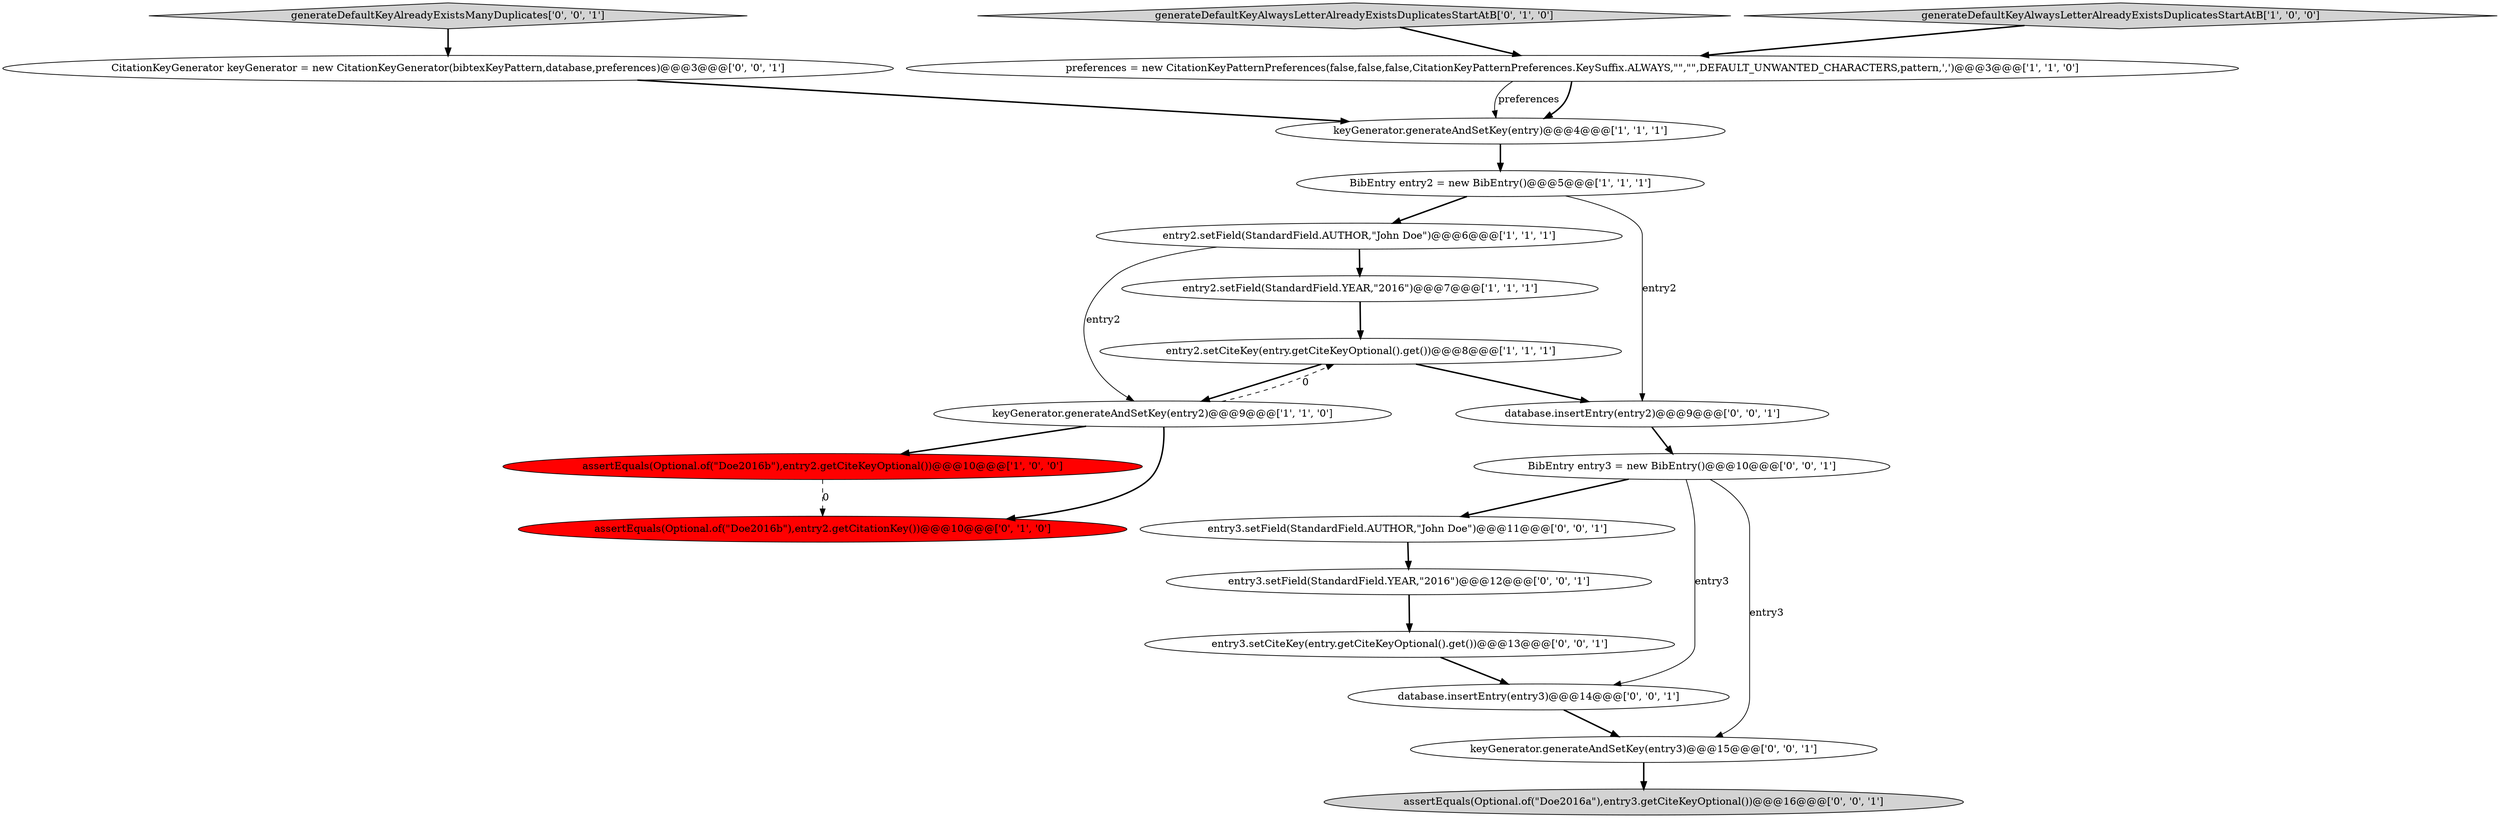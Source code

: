 digraph {
4 [style = filled, label = "keyGenerator.generateAndSetKey(entry)@@@4@@@['1', '1', '1']", fillcolor = white, shape = ellipse image = "AAA0AAABBB1BBB"];
15 [style = filled, label = "database.insertEntry(entry3)@@@14@@@['0', '0', '1']", fillcolor = white, shape = ellipse image = "AAA0AAABBB3BBB"];
16 [style = filled, label = "assertEquals(Optional.of(\"Doe2016a\"),entry3.getCiteKeyOptional())@@@16@@@['0', '0', '1']", fillcolor = lightgray, shape = ellipse image = "AAA0AAABBB3BBB"];
14 [style = filled, label = "keyGenerator.generateAndSetKey(entry3)@@@15@@@['0', '0', '1']", fillcolor = white, shape = ellipse image = "AAA0AAABBB3BBB"];
11 [style = filled, label = "BibEntry entry3 = new BibEntry()@@@10@@@['0', '0', '1']", fillcolor = white, shape = ellipse image = "AAA0AAABBB3BBB"];
1 [style = filled, label = "entry2.setField(StandardField.YEAR,\"2016\")@@@7@@@['1', '1', '1']", fillcolor = white, shape = ellipse image = "AAA0AAABBB1BBB"];
6 [style = filled, label = "BibEntry entry2 = new BibEntry()@@@5@@@['1', '1', '1']", fillcolor = white, shape = ellipse image = "AAA0AAABBB1BBB"];
0 [style = filled, label = "entry2.setField(StandardField.AUTHOR,\"John Doe\")@@@6@@@['1', '1', '1']", fillcolor = white, shape = ellipse image = "AAA0AAABBB1BBB"];
10 [style = filled, label = "assertEquals(Optional.of(\"Doe2016b\"),entry2.getCitationKey())@@@10@@@['0', '1', '0']", fillcolor = red, shape = ellipse image = "AAA1AAABBB2BBB"];
17 [style = filled, label = "entry3.setField(StandardField.YEAR,\"2016\")@@@12@@@['0', '0', '1']", fillcolor = white, shape = ellipse image = "AAA0AAABBB3BBB"];
19 [style = filled, label = "CitationKeyGenerator keyGenerator = new CitationKeyGenerator(bibtexKeyPattern,database,preferences)@@@3@@@['0', '0', '1']", fillcolor = white, shape = ellipse image = "AAA0AAABBB3BBB"];
5 [style = filled, label = "assertEquals(Optional.of(\"Doe2016b\"),entry2.getCiteKeyOptional())@@@10@@@['1', '0', '0']", fillcolor = red, shape = ellipse image = "AAA1AAABBB1BBB"];
20 [style = filled, label = "entry3.setField(StandardField.AUTHOR,\"John Doe\")@@@11@@@['0', '0', '1']", fillcolor = white, shape = ellipse image = "AAA0AAABBB3BBB"];
7 [style = filled, label = "entry2.setCiteKey(entry.getCiteKeyOptional().get())@@@8@@@['1', '1', '1']", fillcolor = white, shape = ellipse image = "AAA0AAABBB1BBB"];
13 [style = filled, label = "generateDefaultKeyAlreadyExistsManyDuplicates['0', '0', '1']", fillcolor = lightgray, shape = diamond image = "AAA0AAABBB3BBB"];
3 [style = filled, label = "preferences = new CitationKeyPatternPreferences(false,false,false,CitationKeyPatternPreferences.KeySuffix.ALWAYS,\"\",\"\",DEFAULT_UNWANTED_CHARACTERS,pattern,',')@@@3@@@['1', '1', '0']", fillcolor = white, shape = ellipse image = "AAA0AAABBB1BBB"];
9 [style = filled, label = "generateDefaultKeyAlwaysLetterAlreadyExistsDuplicatesStartAtB['0', '1', '0']", fillcolor = lightgray, shape = diamond image = "AAA0AAABBB2BBB"];
2 [style = filled, label = "generateDefaultKeyAlwaysLetterAlreadyExistsDuplicatesStartAtB['1', '0', '0']", fillcolor = lightgray, shape = diamond image = "AAA0AAABBB1BBB"];
8 [style = filled, label = "keyGenerator.generateAndSetKey(entry2)@@@9@@@['1', '1', '0']", fillcolor = white, shape = ellipse image = "AAA0AAABBB1BBB"];
18 [style = filled, label = "entry3.setCiteKey(entry.getCiteKeyOptional().get())@@@13@@@['0', '0', '1']", fillcolor = white, shape = ellipse image = "AAA0AAABBB3BBB"];
12 [style = filled, label = "database.insertEntry(entry2)@@@9@@@['0', '0', '1']", fillcolor = white, shape = ellipse image = "AAA0AAABBB3BBB"];
14->16 [style = bold, label=""];
11->20 [style = bold, label=""];
8->10 [style = bold, label=""];
20->17 [style = bold, label=""];
15->14 [style = bold, label=""];
4->6 [style = bold, label=""];
7->12 [style = bold, label=""];
2->3 [style = bold, label=""];
12->11 [style = bold, label=""];
18->15 [style = bold, label=""];
11->14 [style = solid, label="entry3"];
6->0 [style = bold, label=""];
7->8 [style = bold, label=""];
3->4 [style = bold, label=""];
1->7 [style = bold, label=""];
13->19 [style = bold, label=""];
3->4 [style = solid, label="preferences"];
8->5 [style = bold, label=""];
5->10 [style = dashed, label="0"];
0->1 [style = bold, label=""];
8->7 [style = dashed, label="0"];
11->15 [style = solid, label="entry3"];
9->3 [style = bold, label=""];
6->12 [style = solid, label="entry2"];
19->4 [style = bold, label=""];
0->8 [style = solid, label="entry2"];
17->18 [style = bold, label=""];
}
